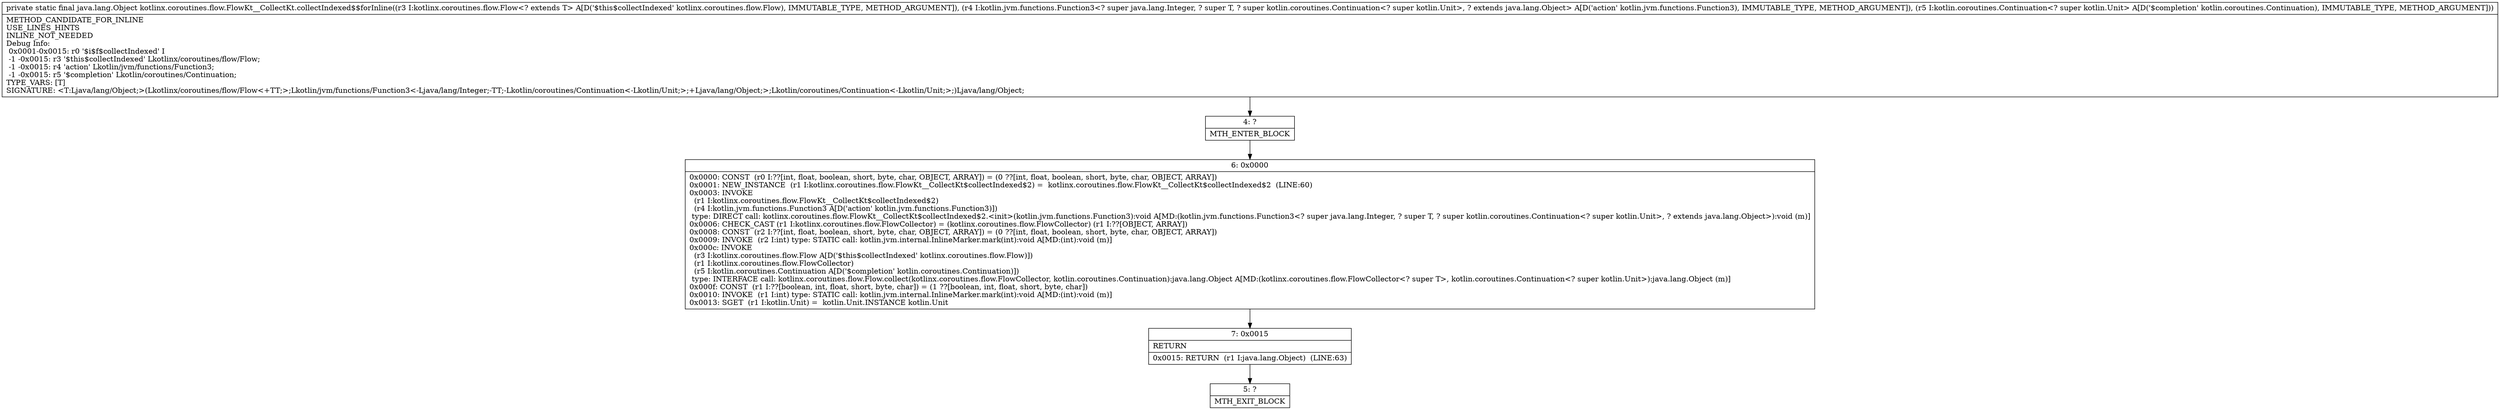 digraph "CFG forkotlinx.coroutines.flow.FlowKt__CollectKt.collectIndexed$$forInline(Lkotlinx\/coroutines\/flow\/Flow;Lkotlin\/jvm\/functions\/Function3;Lkotlin\/coroutines\/Continuation;)Ljava\/lang\/Object;" {
Node_4 [shape=record,label="{4\:\ ?|MTH_ENTER_BLOCK\l}"];
Node_6 [shape=record,label="{6\:\ 0x0000|0x0000: CONST  (r0 I:??[int, float, boolean, short, byte, char, OBJECT, ARRAY]) = (0 ??[int, float, boolean, short, byte, char, OBJECT, ARRAY]) \l0x0001: NEW_INSTANCE  (r1 I:kotlinx.coroutines.flow.FlowKt__CollectKt$collectIndexed$2) =  kotlinx.coroutines.flow.FlowKt__CollectKt$collectIndexed$2  (LINE:60)\l0x0003: INVOKE  \l  (r1 I:kotlinx.coroutines.flow.FlowKt__CollectKt$collectIndexed$2)\l  (r4 I:kotlin.jvm.functions.Function3 A[D('action' kotlin.jvm.functions.Function3)])\l type: DIRECT call: kotlinx.coroutines.flow.FlowKt__CollectKt$collectIndexed$2.\<init\>(kotlin.jvm.functions.Function3):void A[MD:(kotlin.jvm.functions.Function3\<? super java.lang.Integer, ? super T, ? super kotlin.coroutines.Continuation\<? super kotlin.Unit\>, ? extends java.lang.Object\>):void (m)]\l0x0006: CHECK_CAST (r1 I:kotlinx.coroutines.flow.FlowCollector) = (kotlinx.coroutines.flow.FlowCollector) (r1 I:??[OBJECT, ARRAY]) \l0x0008: CONST  (r2 I:??[int, float, boolean, short, byte, char, OBJECT, ARRAY]) = (0 ??[int, float, boolean, short, byte, char, OBJECT, ARRAY]) \l0x0009: INVOKE  (r2 I:int) type: STATIC call: kotlin.jvm.internal.InlineMarker.mark(int):void A[MD:(int):void (m)]\l0x000c: INVOKE  \l  (r3 I:kotlinx.coroutines.flow.Flow A[D('$this$collectIndexed' kotlinx.coroutines.flow.Flow)])\l  (r1 I:kotlinx.coroutines.flow.FlowCollector)\l  (r5 I:kotlin.coroutines.Continuation A[D('$completion' kotlin.coroutines.Continuation)])\l type: INTERFACE call: kotlinx.coroutines.flow.Flow.collect(kotlinx.coroutines.flow.FlowCollector, kotlin.coroutines.Continuation):java.lang.Object A[MD:(kotlinx.coroutines.flow.FlowCollector\<? super T\>, kotlin.coroutines.Continuation\<? super kotlin.Unit\>):java.lang.Object (m)]\l0x000f: CONST  (r1 I:??[boolean, int, float, short, byte, char]) = (1 ??[boolean, int, float, short, byte, char]) \l0x0010: INVOKE  (r1 I:int) type: STATIC call: kotlin.jvm.internal.InlineMarker.mark(int):void A[MD:(int):void (m)]\l0x0013: SGET  (r1 I:kotlin.Unit) =  kotlin.Unit.INSTANCE kotlin.Unit \l}"];
Node_7 [shape=record,label="{7\:\ 0x0015|RETURN\l|0x0015: RETURN  (r1 I:java.lang.Object)  (LINE:63)\l}"];
Node_5 [shape=record,label="{5\:\ ?|MTH_EXIT_BLOCK\l}"];
MethodNode[shape=record,label="{private static final java.lang.Object kotlinx.coroutines.flow.FlowKt__CollectKt.collectIndexed$$forInline((r3 I:kotlinx.coroutines.flow.Flow\<? extends T\> A[D('$this$collectIndexed' kotlinx.coroutines.flow.Flow), IMMUTABLE_TYPE, METHOD_ARGUMENT]), (r4 I:kotlin.jvm.functions.Function3\<? super java.lang.Integer, ? super T, ? super kotlin.coroutines.Continuation\<? super kotlin.Unit\>, ? extends java.lang.Object\> A[D('action' kotlin.jvm.functions.Function3), IMMUTABLE_TYPE, METHOD_ARGUMENT]), (r5 I:kotlin.coroutines.Continuation\<? super kotlin.Unit\> A[D('$completion' kotlin.coroutines.Continuation), IMMUTABLE_TYPE, METHOD_ARGUMENT]))  | METHOD_CANDIDATE_FOR_INLINE\lUSE_LINES_HINTS\lINLINE_NOT_NEEDED\lDebug Info:\l  0x0001\-0x0015: r0 '$i$f$collectIndexed' I\l  \-1 \-0x0015: r3 '$this$collectIndexed' Lkotlinx\/coroutines\/flow\/Flow;\l  \-1 \-0x0015: r4 'action' Lkotlin\/jvm\/functions\/Function3;\l  \-1 \-0x0015: r5 '$completion' Lkotlin\/coroutines\/Continuation;\lTYPE_VARS: [T]\lSIGNATURE: \<T:Ljava\/lang\/Object;\>(Lkotlinx\/coroutines\/flow\/Flow\<+TT;\>;Lkotlin\/jvm\/functions\/Function3\<\-Ljava\/lang\/Integer;\-TT;\-Lkotlin\/coroutines\/Continuation\<\-Lkotlin\/Unit;\>;+Ljava\/lang\/Object;\>;Lkotlin\/coroutines\/Continuation\<\-Lkotlin\/Unit;\>;)Ljava\/lang\/Object;\l}"];
MethodNode -> Node_4;Node_4 -> Node_6;
Node_6 -> Node_7;
Node_7 -> Node_5;
}

